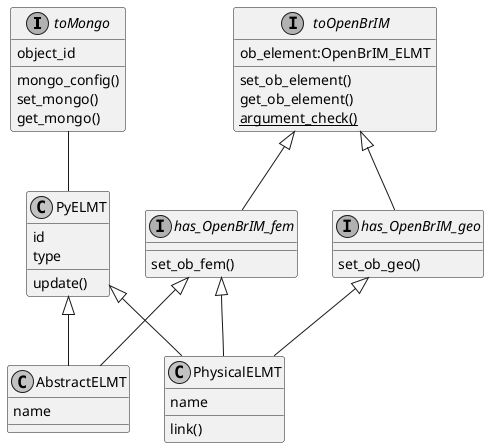@startuml

top to bottom direction
' left to right direction

skinparam shadowing false
skinparam monochrome true

skinparam class {

    ' BackgroundColor White
    ' ArrowColor Black
    ' BorderColor Black
}

Interface toMongo{
    object_id
    mongo_config()
    set_mongo()
    get_mongo()
}

toMongo -- PyELMT


class PyELMT{
    id
    type
    update()
}

class AbstractELMT{
    name
}

class PhysicalELMT{
    name
    link()
}

' hide PhysicalELMT circle

Interface toOpenBrIM{
    ob_element:OpenBrIM_ELMT
    set_ob_element()
    get_ob_element()
    {static} argument_check()
}

Interface has_OpenBrIM_fem{
    set_ob_fem()
}

Interface has_OpenBrIM_geo{
    set_ob_geo()
}

'together {
'    class PyELMT
'    class AbstractELMT
'    class PhysicalELMT
'    Interface toMongo
'    Interface toOpenBrIM
'}

PyELMT <|-- AbstractELMT
PyELMT <|-- PhysicalELMT
has_OpenBrIM_fem <|-- AbstractELMT
has_OpenBrIM_fem <|-- PhysicalELMT
has_OpenBrIM_geo <|-- PhysicalELMT

toOpenBrIM <|-- has_OpenBrIM_fem
toOpenBrIM <|-- has_OpenBrIM_geo

' class Project
' class Group
' class Parameter
' class Shape
' class Section
' class Material
' class FENode


' AbstractELMT <|-- Project
' AbstractELMT <|-- Group
' AbstractELMT <|-- Parameter
' AbstractELMT <|-- Shape
' AbstractELMT <|-- Section
' AbstractELMT <|-- Material
' AbstractELMT <|-- FENode
' Shape -- Section

' class Beam
' class Surface
' class Bolted_Plate
' class Volume
' class Sensor

' PhysicalELMT <|-- Beam
' PhysicalELMT <|-- Surface
' Surface <|-- Bolted_Plate
' PhysicalELMT <|-- Volume
' PhysicalELMT <|-- Sensor

@enduml
